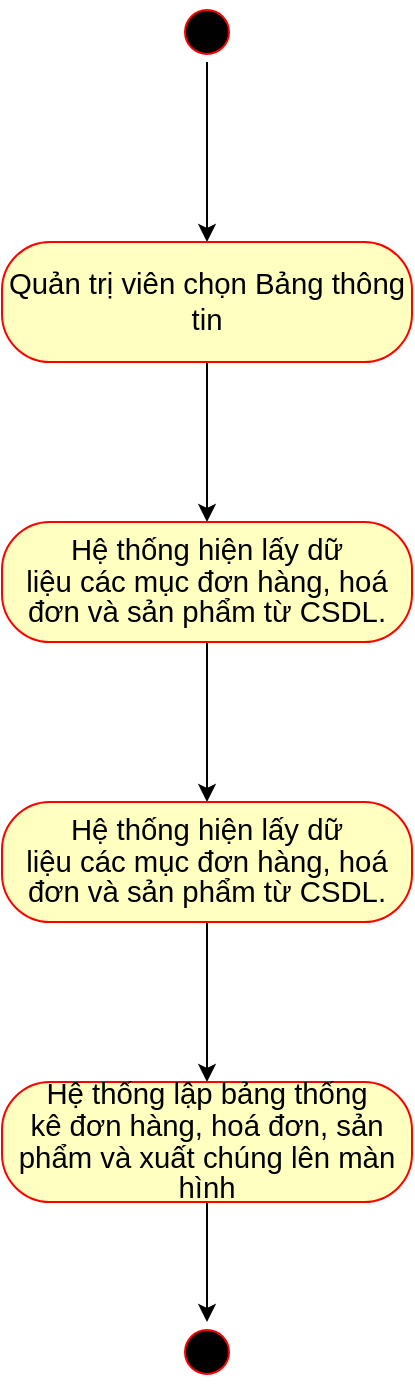 <mxfile version="16.5.1" type="device"><diagram id="gzpMbd-Rrrj9gIjTRiNB" name="Page-1"><mxGraphModel dx="760" dy="1793" grid="1" gridSize="10" guides="1" tooltips="1" connect="1" arrows="1" fold="1" page="1" pageScale="1" pageWidth="827" pageHeight="1169" math="0" shadow="0"><root><mxCell id="0"/><mxCell id="1" parent="0"/><mxCell id="oEeLmcq3CV97PUlDU40f-4" value="" style="edgeStyle=orthogonalEdgeStyle;rounded=0;orthogonalLoop=1;jettySize=auto;html=1;strokeColor=#000000;" parent="1" source="oEeLmcq3CV97PUlDU40f-13" target="oEeLmcq3CV97PUlDU40f-5" edge="1"><mxGeometry relative="1" as="geometry"><mxPoint x="352.5" y="-330" as="sourcePoint"/><mxPoint x="352.5" y="-250" as="targetPoint"/></mxGeometry></mxCell><mxCell id="oEeLmcq3CV97PUlDU40f-8" value="" style="edgeStyle=orthogonalEdgeStyle;rounded=0;orthogonalLoop=1;jettySize=auto;html=1;strokeColor=#000000;" parent="1" source="oEeLmcq3CV97PUlDU40f-5" target="oEeLmcq3CV97PUlDU40f-7" edge="1"><mxGeometry relative="1" as="geometry"/></mxCell><mxCell id="oEeLmcq3CV97PUlDU40f-5" value="&lt;span id=&quot;docs-internal-guid-b119b1f9-7fff-7a8a-0c2a-a52a1cc7dd21&quot;&gt;&lt;p style=&quot;line-height:1.2;margin-top:0pt;margin-bottom:0pt;&quot; dir=&quot;ltr&quot;&gt;&lt;span id=&quot;docs-internal-guid-87ecdf26-7fff-a502-00cf-f5917936f4c6&quot;&gt;&lt;/span&gt;&lt;/p&gt;&lt;p style=&quot;line-height:1.2;margin-top:0pt;margin-bottom:0pt;&quot; dir=&quot;ltr&quot;&gt;&lt;span style=&quot;font-size: 11pt; font-family: Calibri, sans-serif; color: rgb(0, 0, 0); background-color: transparent; font-weight: 400; font-style: normal; font-variant: normal; text-decoration: none; vertical-align: baseline;&quot;&gt;Quản trị viên chọn Bảng thông tin&lt;/span&gt;&lt;/p&gt;&lt;/span&gt;" style="rounded=1;whiteSpace=wrap;html=1;arcSize=40;fontColor=#000000;fillColor=#ffffc0;strokeColor=#ff0000;fontFamily=Helvetica;" parent="1" vertex="1"><mxGeometry x="250" y="-110" width="205" height="60" as="geometry"/></mxCell><mxCell id="oEeLmcq3CV97PUlDU40f-10" value="" style="edgeStyle=orthogonalEdgeStyle;rounded=0;orthogonalLoop=1;jettySize=auto;html=1;strokeColor=#000000;" parent="1" source="oEeLmcq3CV97PUlDU40f-7" target="oEeLmcq3CV97PUlDU40f-9" edge="1"><mxGeometry relative="1" as="geometry"/></mxCell><mxCell id="oEeLmcq3CV97PUlDU40f-7" value="&lt;span id=&quot;docs-internal-guid-b119b1f9-7fff-7a8a-0c2a-a52a1cc7dd21&quot;&gt;&lt;p style=&quot;line-height: 1.2 ; margin-top: 0pt ; margin-bottom: 0pt&quot; dir=&quot;ltr&quot;&gt;&lt;span id=&quot;docs-internal-guid-87ecdf26-7fff-a502-00cf-f5917936f4c6&quot;&gt;&lt;/span&gt;&lt;/p&gt;&lt;p style=&quot;line-height: 1.2 ; margin-top: 0pt ; margin-bottom: 0pt&quot; dir=&quot;ltr&quot;&gt;&lt;span id=&quot;docs-internal-guid-6f0540c0-7fff-cedd-dd9e-b922fe658600&quot;&gt;&lt;/span&gt;&lt;/p&gt;&lt;p style=&quot;line-height: 1.2 ; margin-top: 0pt ; margin-bottom: 0pt&quot; dir=&quot;ltr&quot;&gt;&lt;span style=&quot;font-size: 11.0pt ; line-height: 107% ; font-family: &amp;#34;calibri&amp;#34; , sans-serif&quot;&gt;Hệ thống hiện lấy dữ&lt;br/&gt;liệu các mục đơn hàng, hoá đơn và sản phẩm từ CSDL.&lt;/span&gt;&lt;br&gt;&lt;/p&gt;&lt;/span&gt;" style="rounded=1;whiteSpace=wrap;html=1;arcSize=40;fontColor=#000000;fillColor=#ffffc0;strokeColor=#ff0000;fontFamily=Helvetica;" parent="1" vertex="1"><mxGeometry x="250" y="30" width="205" height="60" as="geometry"/></mxCell><mxCell id="oEeLmcq3CV97PUlDU40f-12" value="" style="edgeStyle=orthogonalEdgeStyle;rounded=0;orthogonalLoop=1;jettySize=auto;html=1;strokeColor=#000000;" parent="1" source="oEeLmcq3CV97PUlDU40f-9" target="oEeLmcq3CV97PUlDU40f-11" edge="1"><mxGeometry relative="1" as="geometry"/></mxCell><mxCell id="oEeLmcq3CV97PUlDU40f-9" value="&lt;span id=&quot;docs-internal-guid-b119b1f9-7fff-7a8a-0c2a-a52a1cc7dd21&quot;&gt;&lt;p style=&quot;line-height: 1.2 ; margin-top: 0pt ; margin-bottom: 0pt&quot; dir=&quot;ltr&quot;&gt;&lt;span id=&quot;docs-internal-guid-87ecdf26-7fff-a502-00cf-f5917936f4c6&quot;&gt;&lt;/span&gt;&lt;/p&gt;&lt;p style=&quot;line-height: 1.2 ; margin-top: 0pt ; margin-bottom: 0pt&quot; dir=&quot;ltr&quot;&gt;&lt;span id=&quot;docs-internal-guid-6f0540c0-7fff-cedd-dd9e-b922fe658600&quot;&gt;&lt;/span&gt;&lt;/p&gt;&lt;p style=&quot;line-height: 1.2 ; margin-top: 0pt ; margin-bottom: 0pt&quot; dir=&quot;ltr&quot;&gt;&lt;span id=&quot;docs-internal-guid-0d1dfeef-7fff-f3c3-ceaf-9b7a43b76ab0&quot;&gt;&lt;/span&gt;&lt;/p&gt;&lt;p style=&quot;line-height: 1.2 ; margin-top: 0pt ; margin-bottom: 0pt&quot; dir=&quot;ltr&quot;&gt;&lt;span style=&quot;font-size: 11.0pt ; line-height: 107% ; font-family: &amp;#34;calibri&amp;#34; , sans-serif&quot;&gt;Hệ thống hiện lấy dữ&lt;br/&gt;liệu các mục đơn hàng, hoá đơn và sản phẩm từ CSDL.&lt;/span&gt;&lt;br&gt;&lt;/p&gt;&lt;/span&gt;" style="rounded=1;whiteSpace=wrap;html=1;arcSize=40;fontColor=#000000;fillColor=#ffffc0;strokeColor=#ff0000;fontFamily=Helvetica;" parent="1" vertex="1"><mxGeometry x="250" y="170" width="205" height="60" as="geometry"/></mxCell><mxCell id="oEeLmcq3CV97PUlDU40f-16" style="edgeStyle=orthogonalEdgeStyle;rounded=0;orthogonalLoop=1;jettySize=auto;html=1;entryX=0.5;entryY=0;entryDx=0;entryDy=0;strokeColor=#000000;" parent="1" source="oEeLmcq3CV97PUlDU40f-11" target="oEeLmcq3CV97PUlDU40f-15" edge="1"><mxGeometry relative="1" as="geometry"/></mxCell><mxCell id="oEeLmcq3CV97PUlDU40f-11" value="&lt;span id=&quot;docs-internal-guid-b119b1f9-7fff-7a8a-0c2a-a52a1cc7dd21&quot;&gt;&lt;p style=&quot;line-height: 1.2 ; margin-top: 0pt ; margin-bottom: 0pt&quot; dir=&quot;ltr&quot;&gt;&lt;span id=&quot;docs-internal-guid-87ecdf26-7fff-a502-00cf-f5917936f4c6&quot;&gt;&lt;/span&gt;&lt;/p&gt;&lt;p style=&quot;line-height: 1.2 ; margin-top: 0pt ; margin-bottom: 0pt&quot; dir=&quot;ltr&quot;&gt;&lt;span id=&quot;docs-internal-guid-6f0540c0-7fff-cedd-dd9e-b922fe658600&quot;&gt;&lt;/span&gt;&lt;/p&gt;&lt;p style=&quot;line-height: 1.2 ; margin-top: 0pt ; margin-bottom: 0pt&quot; dir=&quot;ltr&quot;&gt;&lt;span id=&quot;docs-internal-guid-0d1dfeef-7fff-f3c3-ceaf-9b7a43b76ab0&quot;&gt;&lt;/span&gt;&lt;/p&gt;&lt;p style=&quot;line-height: 1.2 ; margin-top: 0pt ; margin-bottom: 0pt&quot; dir=&quot;ltr&quot;&gt;&lt;span id=&quot;docs-internal-guid-01b107ca-7fff-2f3e-bea0-99fc327c84b7&quot;&gt;&lt;/span&gt;&lt;/p&gt;&lt;p style=&quot;line-height: 1.2 ; margin-top: 0pt ; margin-bottom: 0pt&quot; dir=&quot;ltr&quot;&gt;&lt;span style=&quot;font-size: 11.0pt ; line-height: 107% ; font-family: &amp;#34;calibri&amp;#34; , sans-serif&quot;&gt;Hệ thống lập bảng thống&lt;br/&gt;kê đơn hàng, hoá đơn, sản phẩm và xuất chúng lên màn hình&lt;/span&gt;&lt;br&gt;&lt;/p&gt;&lt;/span&gt;" style="rounded=1;whiteSpace=wrap;html=1;arcSize=40;fontColor=#000000;fillColor=#ffffc0;strokeColor=#ff0000;fontFamily=Helvetica;" parent="1" vertex="1"><mxGeometry x="250" y="310" width="205" height="60" as="geometry"/></mxCell><mxCell id="oEeLmcq3CV97PUlDU40f-13" value="" style="ellipse;html=1;shape=startState;fillColor=#000000;strokeColor=#ff0000;fontFamily=Helvetica;" parent="1" vertex="1"><mxGeometry x="337.5" y="-230" width="30" height="30" as="geometry"/></mxCell><mxCell id="oEeLmcq3CV97PUlDU40f-15" value="" style="ellipse;html=1;shape=startState;fillColor=#000000;strokeColor=#ff0000;fontFamily=Helvetica;" parent="1" vertex="1"><mxGeometry x="337.5" y="430" width="30" height="30" as="geometry"/></mxCell></root></mxGraphModel></diagram></mxfile>